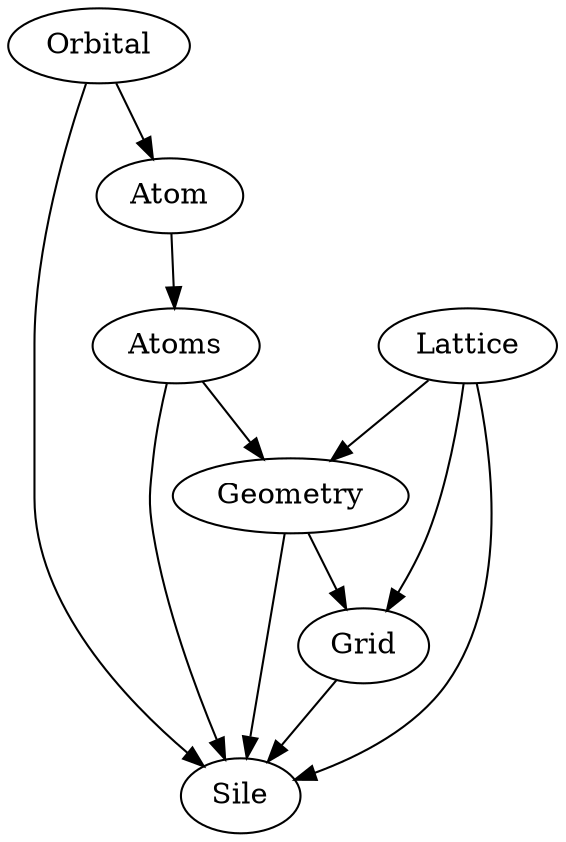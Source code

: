 # Currently creates a nice graphics with:
#   sfdp -Tsvg ...
digraph basic_dep {
  "Orbital"
  "Orbital" -> {"Atom", "Sile"}
  "Atom"
  "Atom" -> {"Atoms"}
  "Atoms"
  "Atoms" -> {"Geometry", "Sile"}
  "Lattice"
  "Lattice" -> {"Geometry", "Sile", "Grid"}
  "Geometry"
  "Geometry" -> {"Grid", "Sile"}
  "Grid"
  "Grid" -> {"Sile"}
  "Sile"
}
